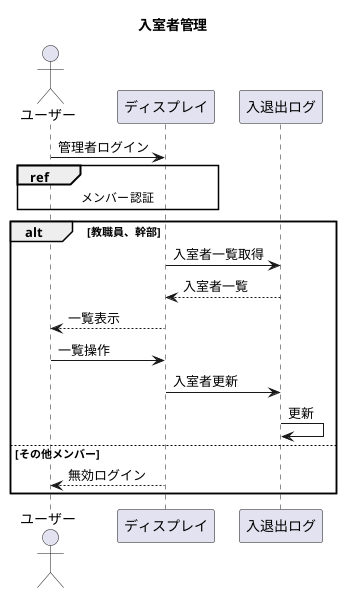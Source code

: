 @startuml RoomManage

title 入室者管理

actor ユーザー as User
participant ディスプレイ as Display
participant 入退出ログ as Log

User -> Display : 管理者ログイン
ref over User, Display
メンバー認証
end ref
alt 教職員、幹部
Display -> Log : 入室者一覧取得
Log --> Display : 入室者一覧
Display --> User : 一覧表示
User -> Display : 一覧操作
Display -> Log : 入室者更新
Log -> Log : 更新
else その他メンバー
Display --> User : 無効ログイン
end
@enduml
